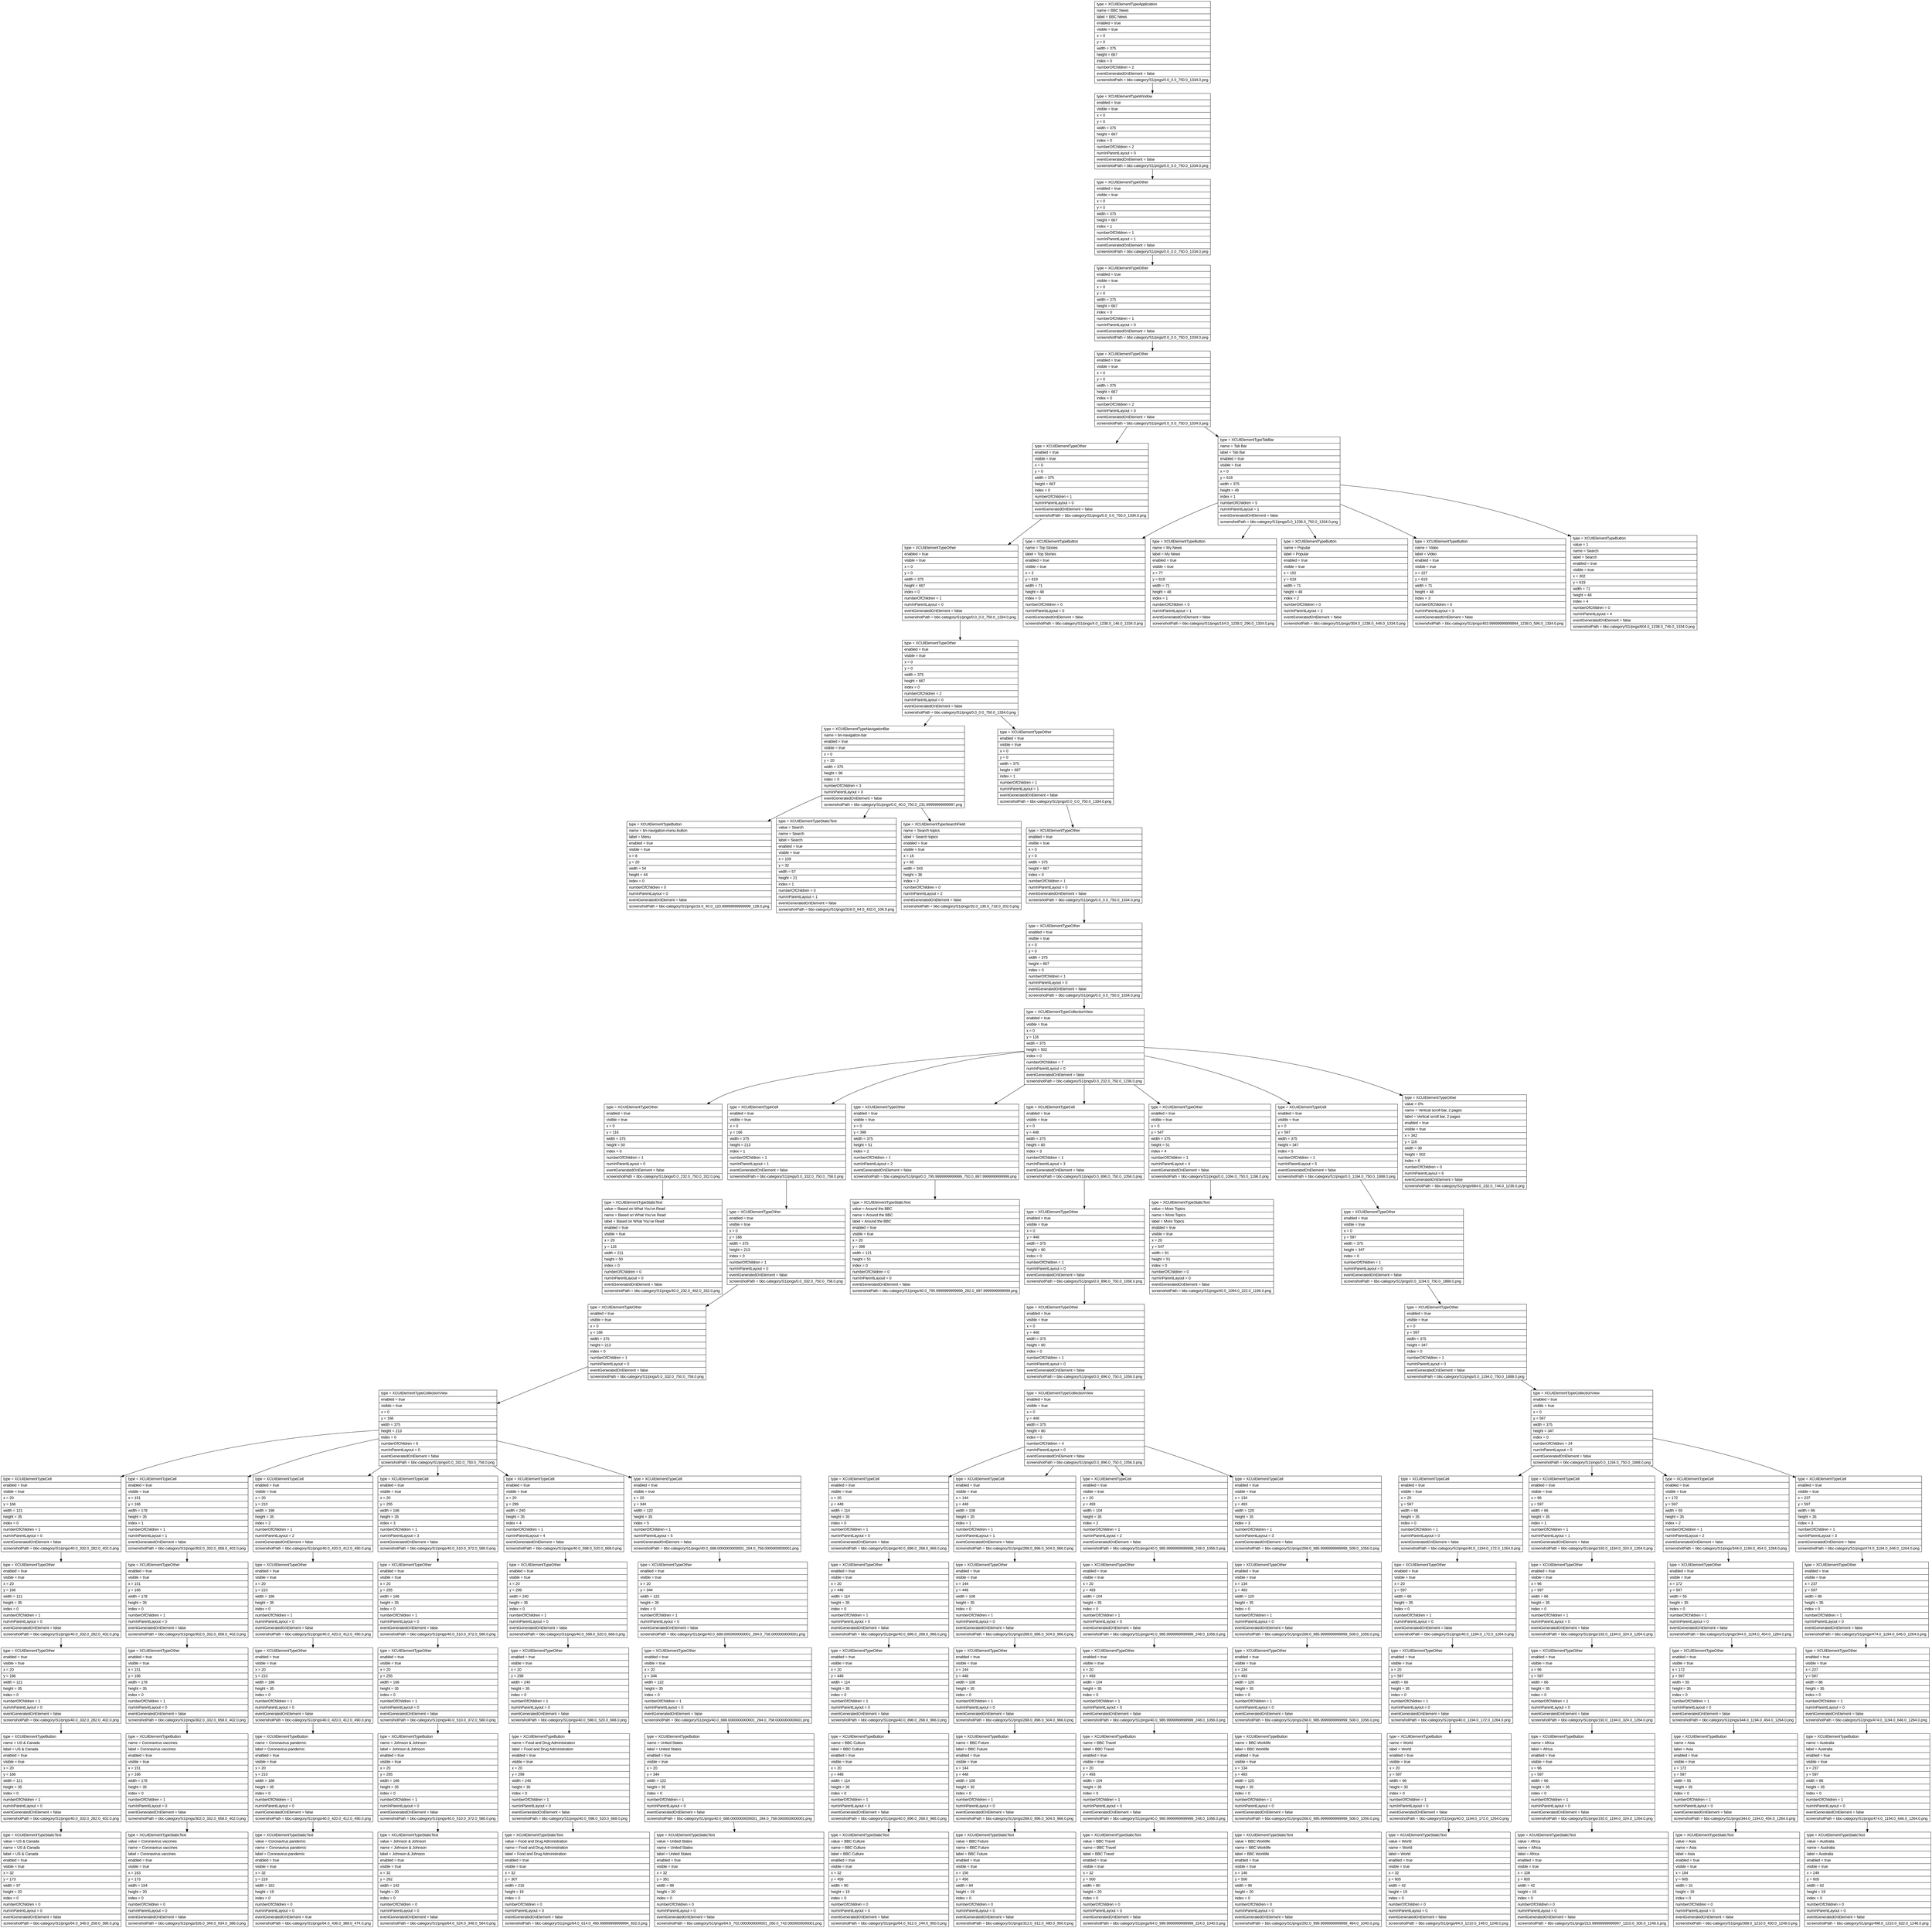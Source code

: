 digraph Layout {

	node [shape=record fontname=Arial];

	0	[label="{type = XCUIElementTypeApplication\l|name = BBC News\l|label = BBC News\l|enabled = true\l|visible = true\l|x = 0\l|y = 0\l|width = 375\l|height = 667\l|index = 0\l|numberOfChildren = 2\l|eventGeneratedOnElement = false \l|screenshotPath = bbc-category/S1/pngs/0.0_0.0_750.0_1334.0.png\l}"]
	1	[label="{type = XCUIElementTypeWindow\l|enabled = true\l|visible = true\l|x = 0\l|y = 0\l|width = 375\l|height = 667\l|index = 0\l|numberOfChildren = 2\l|numInParentLayout = 0\l|eventGeneratedOnElement = false \l|screenshotPath = bbc-category/S1/pngs/0.0_0.0_750.0_1334.0.png\l}"]
	2	[label="{type = XCUIElementTypeOther\l|enabled = true\l|visible = true\l|x = 0\l|y = 0\l|width = 375\l|height = 667\l|index = 1\l|numberOfChildren = 1\l|numInParentLayout = 1\l|eventGeneratedOnElement = false \l|screenshotPath = bbc-category/S1/pngs/0.0_0.0_750.0_1334.0.png\l}"]
	3	[label="{type = XCUIElementTypeOther\l|enabled = true\l|visible = true\l|x = 0\l|y = 0\l|width = 375\l|height = 667\l|index = 0\l|numberOfChildren = 1\l|numInParentLayout = 0\l|eventGeneratedOnElement = false \l|screenshotPath = bbc-category/S1/pngs/0.0_0.0_750.0_1334.0.png\l}"]
	4	[label="{type = XCUIElementTypeOther\l|enabled = true\l|visible = true\l|x = 0\l|y = 0\l|width = 375\l|height = 667\l|index = 0\l|numberOfChildren = 2\l|numInParentLayout = 0\l|eventGeneratedOnElement = false \l|screenshotPath = bbc-category/S1/pngs/0.0_0.0_750.0_1334.0.png\l}"]
	5	[label="{type = XCUIElementTypeOther\l|enabled = true\l|visible = true\l|x = 0\l|y = 0\l|width = 375\l|height = 667\l|index = 0\l|numberOfChildren = 1\l|numInParentLayout = 0\l|eventGeneratedOnElement = false \l|screenshotPath = bbc-category/S1/pngs/0.0_0.0_750.0_1334.0.png\l}"]
	6	[label="{type = XCUIElementTypeTabBar\l|name = Tab Bar\l|label = Tab Bar\l|enabled = true\l|visible = true\l|x = 0\l|y = 618\l|width = 375\l|height = 49\l|index = 1\l|numberOfChildren = 5\l|numInParentLayout = 1\l|eventGeneratedOnElement = false \l|screenshotPath = bbc-category/S1/pngs/0.0_1236.0_750.0_1334.0.png\l}"]
	7	[label="{type = XCUIElementTypeOther\l|enabled = true\l|visible = true\l|x = 0\l|y = 0\l|width = 375\l|height = 667\l|index = 0\l|numberOfChildren = 1\l|numInParentLayout = 0\l|eventGeneratedOnElement = false \l|screenshotPath = bbc-category/S1/pngs/0.0_0.0_750.0_1334.0.png\l}"]
	8	[label="{type = XCUIElementTypeButton\l|name = Top Stories\l|label = Top Stories\l|enabled = true\l|visible = true\l|x = 2\l|y = 619\l|width = 71\l|height = 48\l|index = 0\l|numberOfChildren = 0\l|numInParentLayout = 0\l|eventGeneratedOnElement = false \l|screenshotPath = bbc-category/S1/pngs/4.0_1238.0_146.0_1334.0.png\l}"]
	9	[label="{type = XCUIElementTypeButton\l|name = My News\l|label = My News\l|enabled = true\l|visible = true\l|x = 77\l|y = 619\l|width = 71\l|height = 48\l|index = 1\l|numberOfChildren = 0\l|numInParentLayout = 1\l|eventGeneratedOnElement = false \l|screenshotPath = bbc-category/S1/pngs/154.0_1238.0_296.0_1334.0.png\l}"]
	10	[label="{type = XCUIElementTypeButton\l|name = Popular\l|label = Popular\l|enabled = true\l|visible = true\l|x = 152\l|y = 619\l|width = 71\l|height = 48\l|index = 2\l|numberOfChildren = 0\l|numInParentLayout = 2\l|eventGeneratedOnElement = false \l|screenshotPath = bbc-category/S1/pngs/304.0_1238.0_446.0_1334.0.png\l}"]
	11	[label="{type = XCUIElementTypeButton\l|name = Video\l|label = Video\l|enabled = true\l|visible = true\l|x = 227\l|y = 619\l|width = 71\l|height = 48\l|index = 3\l|numberOfChildren = 0\l|numInParentLayout = 3\l|eventGeneratedOnElement = false \l|screenshotPath = bbc-category/S1/pngs/453.99999999999994_1238.0_596.0_1334.0.png\l}"]
	12	[label="{type = XCUIElementTypeButton\l|value = 1\l|name = Search\l|label = Search\l|enabled = true\l|visible = true\l|x = 302\l|y = 619\l|width = 71\l|height = 48\l|index = 4\l|numberOfChildren = 0\l|numInParentLayout = 4\l|eventGeneratedOnElement = false \l|screenshotPath = bbc-category/S1/pngs/604.0_1238.0_746.0_1334.0.png\l}"]
	13	[label="{type = XCUIElementTypeOther\l|enabled = true\l|visible = true\l|x = 0\l|y = 0\l|width = 375\l|height = 667\l|index = 0\l|numberOfChildren = 2\l|numInParentLayout = 0\l|eventGeneratedOnElement = false \l|screenshotPath = bbc-category/S1/pngs/0.0_0.0_750.0_1334.0.png\l}"]
	14	[label="{type = XCUIElementTypeNavigationBar\l|name = bn-navigation-bar\l|enabled = true\l|visible = true\l|x = 0\l|y = 20\l|width = 375\l|height = 96\l|index = 0\l|numberOfChildren = 3\l|numInParentLayout = 0\l|eventGeneratedOnElement = false \l|screenshotPath = bbc-category/S1/pngs/0.0_40.0_750.0_231.99999999999997.png\l}"]
	15	[label="{type = XCUIElementTypeOther\l|enabled = true\l|visible = true\l|x = 0\l|y = 0\l|width = 375\l|height = 667\l|index = 1\l|numberOfChildren = 1\l|numInParentLayout = 1\l|eventGeneratedOnElement = false \l|screenshotPath = bbc-category/S1/pngs/0.0_0.0_750.0_1334.0.png\l}"]
	16	[label="{type = XCUIElementTypeButton\l|name = bn-navigation-menu-button\l|label = Menu\l|enabled = true\l|visible = true\l|x = 8\l|y = 20\l|width = 54\l|height = 44\l|index = 0\l|numberOfChildren = 0\l|numInParentLayout = 0\l|eventGeneratedOnElement = false \l|screenshotPath = bbc-category/S1/pngs/16.0_40.0_123.99999999999999_128.0.png\l}"]
	17	[label="{type = XCUIElementTypeStaticText\l|value = Search\l|name = Search\l|label = Search\l|enabled = true\l|visible = true\l|x = 159\l|y = 32\l|width = 57\l|height = 21\l|index = 1\l|numberOfChildren = 0\l|numInParentLayout = 1\l|eventGeneratedOnElement = false \l|screenshotPath = bbc-category/S1/pngs/318.0_64.0_432.0_106.0.png\l}"]
	18	[label="{type = XCUIElementTypeSearchField\l|name = Search topics\l|label = Search topics\l|enabled = true\l|visible = true\l|x = 16\l|y = 65\l|width = 343\l|height = 36\l|index = 2\l|numberOfChildren = 0\l|numInParentLayout = 2\l|eventGeneratedOnElement = false \l|screenshotPath = bbc-category/S1/pngs/32.0_130.0_718.0_202.0.png\l}"]
	19	[label="{type = XCUIElementTypeOther\l|enabled = true\l|visible = true\l|x = 0\l|y = 0\l|width = 375\l|height = 667\l|index = 0\l|numberOfChildren = 1\l|numInParentLayout = 0\l|eventGeneratedOnElement = false \l|screenshotPath = bbc-category/S1/pngs/0.0_0.0_750.0_1334.0.png\l}"]
	20	[label="{type = XCUIElementTypeOther\l|enabled = true\l|visible = true\l|x = 0\l|y = 0\l|width = 375\l|height = 667\l|index = 0\l|numberOfChildren = 1\l|numInParentLayout = 0\l|eventGeneratedOnElement = false \l|screenshotPath = bbc-category/S1/pngs/0.0_0.0_750.0_1334.0.png\l}"]
	21	[label="{type = XCUIElementTypeCollectionView\l|enabled = true\l|visible = true\l|x = 0\l|y = 116\l|width = 375\l|height = 502\l|index = 0\l|numberOfChildren = 7\l|numInParentLayout = 0\l|eventGeneratedOnElement = false \l|screenshotPath = bbc-category/S1/pngs/0.0_232.0_750.0_1236.0.png\l}"]
	22	[label="{type = XCUIElementTypeOther\l|enabled = true\l|visible = true\l|x = 0\l|y = 116\l|width = 375\l|height = 50\l|index = 0\l|numberOfChildren = 1\l|numInParentLayout = 0\l|eventGeneratedOnElement = false \l|screenshotPath = bbc-category/S1/pngs/0.0_232.0_750.0_332.0.png\l}"]
	23	[label="{type = XCUIElementTypeCell\l|enabled = true\l|visible = true\l|x = 0\l|y = 166\l|width = 375\l|height = 213\l|index = 1\l|numberOfChildren = 1\l|numInParentLayout = 1\l|eventGeneratedOnElement = false \l|screenshotPath = bbc-category/S1/pngs/0.0_332.0_750.0_758.0.png\l}"]
	24	[label="{type = XCUIElementTypeOther\l|enabled = true\l|visible = true\l|x = 0\l|y = 398\l|width = 375\l|height = 51\l|index = 2\l|numberOfChildren = 1\l|numInParentLayout = 2\l|eventGeneratedOnElement = false \l|screenshotPath = bbc-category/S1/pngs/0.0_795.9999999999999_750.0_897.9999999999999.png\l}"]
	25	[label="{type = XCUIElementTypeCell\l|enabled = true\l|visible = true\l|x = 0\l|y = 448\l|width = 375\l|height = 80\l|index = 3\l|numberOfChildren = 1\l|numInParentLayout = 3\l|eventGeneratedOnElement = false \l|screenshotPath = bbc-category/S1/pngs/0.0_896.0_750.0_1056.0.png\l}"]
	26	[label="{type = XCUIElementTypeOther\l|enabled = true\l|visible = true\l|x = 0\l|y = 547\l|width = 375\l|height = 51\l|index = 4\l|numberOfChildren = 1\l|numInParentLayout = 4\l|eventGeneratedOnElement = false \l|screenshotPath = bbc-category/S1/pngs/0.0_1094.0_750.0_1196.0.png\l}"]
	27	[label="{type = XCUIElementTypeCell\l|enabled = true\l|visible = true\l|x = 0\l|y = 597\l|width = 375\l|height = 347\l|index = 5\l|numberOfChildren = 1\l|numInParentLayout = 5\l|eventGeneratedOnElement = false \l|screenshotPath = bbc-category/S1/pngs/0.0_1194.0_750.0_1888.0.png\l}"]
	28	[label="{type = XCUIElementTypeOther\l|value = 0%\l|name = Vertical scroll bar, 2 pages\l|label = Vertical scroll bar, 2 pages\l|enabled = true\l|visible = true\l|x = 342\l|y = 116\l|width = 30\l|height = 502\l|index = 6\l|numberOfChildren = 0\l|numInParentLayout = 6\l|eventGeneratedOnElement = false \l|screenshotPath = bbc-category/S1/pngs/684.0_232.0_744.0_1236.0.png\l}"]
	29	[label="{type = XCUIElementTypeStaticText\l|value = Based on What You've Read\l|name = Based on What You've Read\l|label = Based on What You've Read\l|enabled = true\l|visible = true\l|x = 20\l|y = 116\l|width = 211\l|height = 50\l|index = 0\l|numberOfChildren = 0\l|numInParentLayout = 0\l|eventGeneratedOnElement = false \l|screenshotPath = bbc-category/S1/pngs/40.0_232.0_462.0_332.0.png\l}"]
	30	[label="{type = XCUIElementTypeOther\l|enabled = true\l|visible = true\l|x = 0\l|y = 166\l|width = 375\l|height = 213\l|index = 0\l|numberOfChildren = 1\l|numInParentLayout = 0\l|eventGeneratedOnElement = false \l|screenshotPath = bbc-category/S1/pngs/0.0_332.0_750.0_758.0.png\l}"]
	31	[label="{type = XCUIElementTypeStaticText\l|value = Around the BBC\l|name = Around the BBC\l|label = Around the BBC\l|enabled = true\l|visible = true\l|x = 20\l|y = 398\l|width = 121\l|height = 51\l|index = 0\l|numberOfChildren = 0\l|numInParentLayout = 0\l|eventGeneratedOnElement = false \l|screenshotPath = bbc-category/S1/pngs/40.0_795.9999999999999_282.0_897.9999999999999.png\l}"]
	32	[label="{type = XCUIElementTypeOther\l|enabled = true\l|visible = true\l|x = 0\l|y = 448\l|width = 375\l|height = 80\l|index = 0\l|numberOfChildren = 1\l|numInParentLayout = 0\l|eventGeneratedOnElement = false \l|screenshotPath = bbc-category/S1/pngs/0.0_896.0_750.0_1056.0.png\l}"]
	33	[label="{type = XCUIElementTypeStaticText\l|value = More Topics\l|name = More Topics\l|label = More Topics\l|enabled = true\l|visible = true\l|x = 20\l|y = 547\l|width = 91\l|height = 51\l|index = 0\l|numberOfChildren = 0\l|numInParentLayout = 0\l|eventGeneratedOnElement = false \l|screenshotPath = bbc-category/S1/pngs/40.0_1094.0_222.0_1196.0.png\l}"]
	34	[label="{type = XCUIElementTypeOther\l|enabled = true\l|visible = true\l|x = 0\l|y = 597\l|width = 375\l|height = 347\l|index = 0\l|numberOfChildren = 1\l|numInParentLayout = 0\l|eventGeneratedOnElement = false \l|screenshotPath = bbc-category/S1/pngs/0.0_1194.0_750.0_1888.0.png\l}"]
	35	[label="{type = XCUIElementTypeOther\l|enabled = true\l|visible = true\l|x = 0\l|y = 166\l|width = 375\l|height = 213\l|index = 0\l|numberOfChildren = 1\l|numInParentLayout = 0\l|eventGeneratedOnElement = false \l|screenshotPath = bbc-category/S1/pngs/0.0_332.0_750.0_758.0.png\l}"]
	36	[label="{type = XCUIElementTypeOther\l|enabled = true\l|visible = true\l|x = 0\l|y = 448\l|width = 375\l|height = 80\l|index = 0\l|numberOfChildren = 1\l|numInParentLayout = 0\l|eventGeneratedOnElement = false \l|screenshotPath = bbc-category/S1/pngs/0.0_896.0_750.0_1056.0.png\l}"]
	37	[label="{type = XCUIElementTypeOther\l|enabled = true\l|visible = true\l|x = 0\l|y = 597\l|width = 375\l|height = 347\l|index = 0\l|numberOfChildren = 1\l|numInParentLayout = 0\l|eventGeneratedOnElement = false \l|screenshotPath = bbc-category/S1/pngs/0.0_1194.0_750.0_1888.0.png\l}"]
	38	[label="{type = XCUIElementTypeCollectionView\l|enabled = true\l|visible = true\l|x = 0\l|y = 166\l|width = 375\l|height = 213\l|index = 0\l|numberOfChildren = 6\l|numInParentLayout = 0\l|eventGeneratedOnElement = false \l|screenshotPath = bbc-category/S1/pngs/0.0_332.0_750.0_758.0.png\l}"]
	39	[label="{type = XCUIElementTypeCollectionView\l|enabled = true\l|visible = true\l|x = 0\l|y = 448\l|width = 375\l|height = 80\l|index = 0\l|numberOfChildren = 4\l|numInParentLayout = 0\l|eventGeneratedOnElement = false \l|screenshotPath = bbc-category/S1/pngs/0.0_896.0_750.0_1056.0.png\l}"]
	40	[label="{type = XCUIElementTypeCollectionView\l|enabled = true\l|visible = true\l|x = 0\l|y = 597\l|width = 375\l|height = 347\l|index = 0\l|numberOfChildren = 24\l|numInParentLayout = 0\l|eventGeneratedOnElement = false \l|screenshotPath = bbc-category/S1/pngs/0.0_1194.0_750.0_1888.0.png\l}"]
	41	[label="{type = XCUIElementTypeCell\l|enabled = true\l|visible = true\l|x = 20\l|y = 166\l|width = 121\l|height = 35\l|index = 0\l|numberOfChildren = 1\l|numInParentLayout = 0\l|eventGeneratedOnElement = false \l|screenshotPath = bbc-category/S1/pngs/40.0_332.0_282.0_402.0.png\l}"]
	42	[label="{type = XCUIElementTypeCell\l|enabled = true\l|visible = true\l|x = 151\l|y = 166\l|width = 178\l|height = 35\l|index = 1\l|numberOfChildren = 1\l|numInParentLayout = 1\l|eventGeneratedOnElement = false \l|screenshotPath = bbc-category/S1/pngs/302.0_332.0_658.0_402.0.png\l}"]
	43	[label="{type = XCUIElementTypeCell\l|enabled = true\l|visible = true\l|x = 20\l|y = 210\l|width = 186\l|height = 35\l|index = 2\l|numberOfChildren = 1\l|numInParentLayout = 2\l|eventGeneratedOnElement = false \l|screenshotPath = bbc-category/S1/pngs/40.0_420.0_412.0_490.0.png\l}"]
	44	[label="{type = XCUIElementTypeCell\l|enabled = true\l|visible = true\l|x = 20\l|y = 255\l|width = 166\l|height = 35\l|index = 3\l|numberOfChildren = 1\l|numInParentLayout = 3\l|eventGeneratedOnElement = false \l|screenshotPath = bbc-category/S1/pngs/40.0_510.0_372.0_580.0.png\l}"]
	45	[label="{type = XCUIElementTypeCell\l|enabled = true\l|visible = true\l|x = 20\l|y = 299\l|width = 240\l|height = 35\l|index = 4\l|numberOfChildren = 1\l|numInParentLayout = 4\l|eventGeneratedOnElement = false \l|screenshotPath = bbc-category/S1/pngs/40.0_598.0_520.0_668.0.png\l}"]
	46	[label="{type = XCUIElementTypeCell\l|enabled = true\l|visible = true\l|x = 20\l|y = 344\l|width = 122\l|height = 35\l|index = 5\l|numberOfChildren = 1\l|numInParentLayout = 5\l|eventGeneratedOnElement = false \l|screenshotPath = bbc-category/S1/pngs/40.0_688.0000000000001_284.0_758.0000000000001.png\l}"]
	47	[label="{type = XCUIElementTypeCell\l|enabled = true\l|visible = true\l|x = 20\l|y = 448\l|width = 114\l|height = 35\l|index = 0\l|numberOfChildren = 1\l|numInParentLayout = 0\l|eventGeneratedOnElement = false \l|screenshotPath = bbc-category/S1/pngs/40.0_896.0_268.0_966.0.png\l}"]
	48	[label="{type = XCUIElementTypeCell\l|enabled = true\l|visible = true\l|x = 144\l|y = 448\l|width = 108\l|height = 35\l|index = 1\l|numberOfChildren = 1\l|numInParentLayout = 1\l|eventGeneratedOnElement = false \l|screenshotPath = bbc-category/S1/pngs/288.0_896.0_504.0_966.0.png\l}"]
	49	[label="{type = XCUIElementTypeCell\l|enabled = true\l|visible = true\l|x = 20\l|y = 493\l|width = 104\l|height = 35\l|index = 2\l|numberOfChildren = 1\l|numInParentLayout = 2\l|eventGeneratedOnElement = false \l|screenshotPath = bbc-category/S1/pngs/40.0_985.9999999999999_248.0_1056.0.png\l}"]
	50	[label="{type = XCUIElementTypeCell\l|enabled = true\l|visible = true\l|x = 134\l|y = 493\l|width = 120\l|height = 35\l|index = 3\l|numberOfChildren = 1\l|numInParentLayout = 3\l|eventGeneratedOnElement = false \l|screenshotPath = bbc-category/S1/pngs/268.0_985.9999999999999_508.0_1056.0.png\l}"]
	51	[label="{type = XCUIElementTypeCell\l|enabled = true\l|visible = true\l|x = 20\l|y = 597\l|width = 66\l|height = 35\l|index = 0\l|numberOfChildren = 1\l|numInParentLayout = 0\l|eventGeneratedOnElement = false \l|screenshotPath = bbc-category/S1/pngs/40.0_1194.0_172.0_1264.0.png\l}"]
	52	[label="{type = XCUIElementTypeCell\l|enabled = true\l|visible = true\l|x = 96\l|y = 597\l|width = 66\l|height = 35\l|index = 1\l|numberOfChildren = 1\l|numInParentLayout = 1\l|eventGeneratedOnElement = false \l|screenshotPath = bbc-category/S1/pngs/192.0_1194.0_324.0_1264.0.png\l}"]
	53	[label="{type = XCUIElementTypeCell\l|enabled = true\l|visible = true\l|x = 172\l|y = 597\l|width = 55\l|height = 35\l|index = 2\l|numberOfChildren = 1\l|numInParentLayout = 2\l|eventGeneratedOnElement = false \l|screenshotPath = bbc-category/S1/pngs/344.0_1194.0_454.0_1264.0.png\l}"]
	54	[label="{type = XCUIElementTypeCell\l|enabled = true\l|visible = true\l|x = 237\l|y = 597\l|width = 86\l|height = 35\l|index = 3\l|numberOfChildren = 1\l|numInParentLayout = 3\l|eventGeneratedOnElement = false \l|screenshotPath = bbc-category/S1/pngs/474.0_1194.0_646.0_1264.0.png\l}"]
	55	[label="{type = XCUIElementTypeOther\l|enabled = true\l|visible = true\l|x = 20\l|y = 166\l|width = 121\l|height = 35\l|index = 0\l|numberOfChildren = 1\l|numInParentLayout = 0\l|eventGeneratedOnElement = false \l|screenshotPath = bbc-category/S1/pngs/40.0_332.0_282.0_402.0.png\l}"]
	56	[label="{type = XCUIElementTypeOther\l|enabled = true\l|visible = true\l|x = 151\l|y = 166\l|width = 178\l|height = 35\l|index = 0\l|numberOfChildren = 1\l|numInParentLayout = 0\l|eventGeneratedOnElement = false \l|screenshotPath = bbc-category/S1/pngs/302.0_332.0_658.0_402.0.png\l}"]
	57	[label="{type = XCUIElementTypeOther\l|enabled = true\l|visible = true\l|x = 20\l|y = 210\l|width = 186\l|height = 35\l|index = 0\l|numberOfChildren = 1\l|numInParentLayout = 0\l|eventGeneratedOnElement = false \l|screenshotPath = bbc-category/S1/pngs/40.0_420.0_412.0_490.0.png\l}"]
	58	[label="{type = XCUIElementTypeOther\l|enabled = true\l|visible = true\l|x = 20\l|y = 255\l|width = 166\l|height = 35\l|index = 0\l|numberOfChildren = 1\l|numInParentLayout = 0\l|eventGeneratedOnElement = false \l|screenshotPath = bbc-category/S1/pngs/40.0_510.0_372.0_580.0.png\l}"]
	59	[label="{type = XCUIElementTypeOther\l|enabled = true\l|visible = true\l|x = 20\l|y = 299\l|width = 240\l|height = 35\l|index = 0\l|numberOfChildren = 1\l|numInParentLayout = 0\l|eventGeneratedOnElement = false \l|screenshotPath = bbc-category/S1/pngs/40.0_598.0_520.0_668.0.png\l}"]
	60	[label="{type = XCUIElementTypeOther\l|enabled = true\l|visible = true\l|x = 20\l|y = 344\l|width = 122\l|height = 35\l|index = 0\l|numberOfChildren = 1\l|numInParentLayout = 0\l|eventGeneratedOnElement = false \l|screenshotPath = bbc-category/S1/pngs/40.0_688.0000000000001_284.0_758.0000000000001.png\l}"]
	61	[label="{type = XCUIElementTypeOther\l|enabled = true\l|visible = true\l|x = 20\l|y = 448\l|width = 114\l|height = 35\l|index = 0\l|numberOfChildren = 1\l|numInParentLayout = 0\l|eventGeneratedOnElement = false \l|screenshotPath = bbc-category/S1/pngs/40.0_896.0_268.0_966.0.png\l}"]
	62	[label="{type = XCUIElementTypeOther\l|enabled = true\l|visible = true\l|x = 144\l|y = 448\l|width = 108\l|height = 35\l|index = 0\l|numberOfChildren = 1\l|numInParentLayout = 0\l|eventGeneratedOnElement = false \l|screenshotPath = bbc-category/S1/pngs/288.0_896.0_504.0_966.0.png\l}"]
	63	[label="{type = XCUIElementTypeOther\l|enabled = true\l|visible = true\l|x = 20\l|y = 493\l|width = 104\l|height = 35\l|index = 0\l|numberOfChildren = 1\l|numInParentLayout = 0\l|eventGeneratedOnElement = false \l|screenshotPath = bbc-category/S1/pngs/40.0_985.9999999999999_248.0_1056.0.png\l}"]
	64	[label="{type = XCUIElementTypeOther\l|enabled = true\l|visible = true\l|x = 134\l|y = 493\l|width = 120\l|height = 35\l|index = 0\l|numberOfChildren = 1\l|numInParentLayout = 0\l|eventGeneratedOnElement = false \l|screenshotPath = bbc-category/S1/pngs/268.0_985.9999999999999_508.0_1056.0.png\l}"]
	65	[label="{type = XCUIElementTypeOther\l|enabled = true\l|visible = true\l|x = 20\l|y = 597\l|width = 66\l|height = 35\l|index = 0\l|numberOfChildren = 1\l|numInParentLayout = 0\l|eventGeneratedOnElement = false \l|screenshotPath = bbc-category/S1/pngs/40.0_1194.0_172.0_1264.0.png\l}"]
	66	[label="{type = XCUIElementTypeOther\l|enabled = true\l|visible = true\l|x = 96\l|y = 597\l|width = 66\l|height = 35\l|index = 0\l|numberOfChildren = 1\l|numInParentLayout = 0\l|eventGeneratedOnElement = false \l|screenshotPath = bbc-category/S1/pngs/192.0_1194.0_324.0_1264.0.png\l}"]
	67	[label="{type = XCUIElementTypeOther\l|enabled = true\l|visible = true\l|x = 172\l|y = 597\l|width = 55\l|height = 35\l|index = 0\l|numberOfChildren = 1\l|numInParentLayout = 0\l|eventGeneratedOnElement = false \l|screenshotPath = bbc-category/S1/pngs/344.0_1194.0_454.0_1264.0.png\l}"]
	68	[label="{type = XCUIElementTypeOther\l|enabled = true\l|visible = true\l|x = 237\l|y = 597\l|width = 86\l|height = 35\l|index = 0\l|numberOfChildren = 1\l|numInParentLayout = 0\l|eventGeneratedOnElement = false \l|screenshotPath = bbc-category/S1/pngs/474.0_1194.0_646.0_1264.0.png\l}"]
	69	[label="{type = XCUIElementTypeOther\l|enabled = true\l|visible = true\l|x = 20\l|y = 166\l|width = 121\l|height = 35\l|index = 0\l|numberOfChildren = 1\l|numInParentLayout = 0\l|eventGeneratedOnElement = false \l|screenshotPath = bbc-category/S1/pngs/40.0_332.0_282.0_402.0.png\l}"]
	70	[label="{type = XCUIElementTypeOther\l|enabled = true\l|visible = true\l|x = 151\l|y = 166\l|width = 178\l|height = 35\l|index = 0\l|numberOfChildren = 1\l|numInParentLayout = 0\l|eventGeneratedOnElement = false \l|screenshotPath = bbc-category/S1/pngs/302.0_332.0_658.0_402.0.png\l}"]
	71	[label="{type = XCUIElementTypeOther\l|enabled = true\l|visible = true\l|x = 20\l|y = 210\l|width = 186\l|height = 35\l|index = 0\l|numberOfChildren = 1\l|numInParentLayout = 0\l|eventGeneratedOnElement = false \l|screenshotPath = bbc-category/S1/pngs/40.0_420.0_412.0_490.0.png\l}"]
	72	[label="{type = XCUIElementTypeOther\l|enabled = true\l|visible = true\l|x = 20\l|y = 255\l|width = 166\l|height = 35\l|index = 0\l|numberOfChildren = 1\l|numInParentLayout = 0\l|eventGeneratedOnElement = false \l|screenshotPath = bbc-category/S1/pngs/40.0_510.0_372.0_580.0.png\l}"]
	73	[label="{type = XCUIElementTypeOther\l|enabled = true\l|visible = true\l|x = 20\l|y = 299\l|width = 240\l|height = 35\l|index = 0\l|numberOfChildren = 1\l|numInParentLayout = 0\l|eventGeneratedOnElement = false \l|screenshotPath = bbc-category/S1/pngs/40.0_598.0_520.0_668.0.png\l}"]
	74	[label="{type = XCUIElementTypeOther\l|enabled = true\l|visible = true\l|x = 20\l|y = 344\l|width = 122\l|height = 35\l|index = 0\l|numberOfChildren = 1\l|numInParentLayout = 0\l|eventGeneratedOnElement = false \l|screenshotPath = bbc-category/S1/pngs/40.0_688.0000000000001_284.0_758.0000000000001.png\l}"]
	75	[label="{type = XCUIElementTypeOther\l|enabled = true\l|visible = true\l|x = 20\l|y = 448\l|width = 114\l|height = 35\l|index = 0\l|numberOfChildren = 1\l|numInParentLayout = 0\l|eventGeneratedOnElement = false \l|screenshotPath = bbc-category/S1/pngs/40.0_896.0_268.0_966.0.png\l}"]
	76	[label="{type = XCUIElementTypeOther\l|enabled = true\l|visible = true\l|x = 144\l|y = 448\l|width = 108\l|height = 35\l|index = 0\l|numberOfChildren = 1\l|numInParentLayout = 0\l|eventGeneratedOnElement = false \l|screenshotPath = bbc-category/S1/pngs/288.0_896.0_504.0_966.0.png\l}"]
	77	[label="{type = XCUIElementTypeOther\l|enabled = true\l|visible = true\l|x = 20\l|y = 493\l|width = 104\l|height = 35\l|index = 0\l|numberOfChildren = 1\l|numInParentLayout = 0\l|eventGeneratedOnElement = false \l|screenshotPath = bbc-category/S1/pngs/40.0_985.9999999999999_248.0_1056.0.png\l}"]
	78	[label="{type = XCUIElementTypeOther\l|enabled = true\l|visible = true\l|x = 134\l|y = 493\l|width = 120\l|height = 35\l|index = 0\l|numberOfChildren = 1\l|numInParentLayout = 0\l|eventGeneratedOnElement = false \l|screenshotPath = bbc-category/S1/pngs/268.0_985.9999999999999_508.0_1056.0.png\l}"]
	79	[label="{type = XCUIElementTypeOther\l|enabled = true\l|visible = true\l|x = 20\l|y = 597\l|width = 66\l|height = 35\l|index = 0\l|numberOfChildren = 1\l|numInParentLayout = 0\l|eventGeneratedOnElement = false \l|screenshotPath = bbc-category/S1/pngs/40.0_1194.0_172.0_1264.0.png\l}"]
	80	[label="{type = XCUIElementTypeOther\l|enabled = true\l|visible = true\l|x = 96\l|y = 597\l|width = 66\l|height = 35\l|index = 0\l|numberOfChildren = 1\l|numInParentLayout = 0\l|eventGeneratedOnElement = false \l|screenshotPath = bbc-category/S1/pngs/192.0_1194.0_324.0_1264.0.png\l}"]
	81	[label="{type = XCUIElementTypeOther\l|enabled = true\l|visible = true\l|x = 172\l|y = 597\l|width = 55\l|height = 35\l|index = 0\l|numberOfChildren = 1\l|numInParentLayout = 0\l|eventGeneratedOnElement = false \l|screenshotPath = bbc-category/S1/pngs/344.0_1194.0_454.0_1264.0.png\l}"]
	82	[label="{type = XCUIElementTypeOther\l|enabled = true\l|visible = true\l|x = 237\l|y = 597\l|width = 86\l|height = 35\l|index = 0\l|numberOfChildren = 1\l|numInParentLayout = 0\l|eventGeneratedOnElement = false \l|screenshotPath = bbc-category/S1/pngs/474.0_1194.0_646.0_1264.0.png\l}"]
	83	[label="{type = XCUIElementTypeButton\l|name = US & Canada\l|label = US & Canada\l|enabled = true\l|visible = true\l|x = 20\l|y = 166\l|width = 121\l|height = 35\l|index = 0\l|numberOfChildren = 1\l|numInParentLayout = 0\l|eventGeneratedOnElement = false \l|screenshotPath = bbc-category/S1/pngs/40.0_332.0_282.0_402.0.png\l}"]
	84	[label="{type = XCUIElementTypeButton\l|name = Coronavirus vaccines\l|label = Coronavirus vaccines\l|enabled = true\l|visible = true\l|x = 151\l|y = 166\l|width = 178\l|height = 35\l|index = 0\l|numberOfChildren = 1\l|numInParentLayout = 0\l|eventGeneratedOnElement = false \l|screenshotPath = bbc-category/S1/pngs/302.0_332.0_658.0_402.0.png\l}"]
	85	[label="{type = XCUIElementTypeButton\l|name = Coronavirus pandemic\l|label = Coronavirus pandemic\l|enabled = true\l|visible = true\l|x = 20\l|y = 210\l|width = 186\l|height = 35\l|index = 0\l|numberOfChildren = 1\l|numInParentLayout = 0\l|eventGeneratedOnElement = false \l|screenshotPath = bbc-category/S1/pngs/40.0_420.0_412.0_490.0.png\l}"]
	86	[label="{type = XCUIElementTypeButton\l|name = Johnson & Johnson\l|label = Johnson & Johnson\l|enabled = true\l|visible = true\l|x = 20\l|y = 255\l|width = 166\l|height = 35\l|index = 0\l|numberOfChildren = 1\l|numInParentLayout = 0\l|eventGeneratedOnElement = false \l|screenshotPath = bbc-category/S1/pngs/40.0_510.0_372.0_580.0.png\l}"]
	87	[label="{type = XCUIElementTypeButton\l|name = Food and Drug Administration\l|label = Food and Drug Administration\l|enabled = true\l|visible = true\l|x = 20\l|y = 299\l|width = 240\l|height = 35\l|index = 0\l|numberOfChildren = 1\l|numInParentLayout = 0\l|eventGeneratedOnElement = false \l|screenshotPath = bbc-category/S1/pngs/40.0_598.0_520.0_668.0.png\l}"]
	88	[label="{type = XCUIElementTypeButton\l|name = United States\l|label = United States\l|enabled = true\l|visible = true\l|x = 20\l|y = 344\l|width = 122\l|height = 35\l|index = 0\l|numberOfChildren = 1\l|numInParentLayout = 0\l|eventGeneratedOnElement = false \l|screenshotPath = bbc-category/S1/pngs/40.0_688.0000000000001_284.0_758.0000000000001.png\l}"]
	89	[label="{type = XCUIElementTypeButton\l|name = BBC Culture\l|label = BBC Culture\l|enabled = true\l|visible = true\l|x = 20\l|y = 448\l|width = 114\l|height = 35\l|index = 0\l|numberOfChildren = 1\l|numInParentLayout = 0\l|eventGeneratedOnElement = false \l|screenshotPath = bbc-category/S1/pngs/40.0_896.0_268.0_966.0.png\l}"]
	90	[label="{type = XCUIElementTypeButton\l|name = BBC Future\l|label = BBC Future\l|enabled = true\l|visible = true\l|x = 144\l|y = 448\l|width = 108\l|height = 35\l|index = 0\l|numberOfChildren = 1\l|numInParentLayout = 0\l|eventGeneratedOnElement = false \l|screenshotPath = bbc-category/S1/pngs/288.0_896.0_504.0_966.0.png\l}"]
	91	[label="{type = XCUIElementTypeButton\l|name = BBC Travel\l|label = BBC Travel\l|enabled = true\l|visible = true\l|x = 20\l|y = 493\l|width = 104\l|height = 35\l|index = 0\l|numberOfChildren = 1\l|numInParentLayout = 0\l|eventGeneratedOnElement = false \l|screenshotPath = bbc-category/S1/pngs/40.0_985.9999999999999_248.0_1056.0.png\l}"]
	92	[label="{type = XCUIElementTypeButton\l|name = BBC Worklife\l|label = BBC Worklife\l|enabled = true\l|visible = true\l|x = 134\l|y = 493\l|width = 120\l|height = 35\l|index = 0\l|numberOfChildren = 1\l|numInParentLayout = 0\l|eventGeneratedOnElement = false \l|screenshotPath = bbc-category/S1/pngs/268.0_985.9999999999999_508.0_1056.0.png\l}"]
	93	[label="{type = XCUIElementTypeButton\l|name = World\l|label = World\l|enabled = true\l|visible = true\l|x = 20\l|y = 597\l|width = 66\l|height = 35\l|index = 0\l|numberOfChildren = 1\l|numInParentLayout = 0\l|eventGeneratedOnElement = false \l|screenshotPath = bbc-category/S1/pngs/40.0_1194.0_172.0_1264.0.png\l}"]
	94	[label="{type = XCUIElementTypeButton\l|name = Africa\l|label = Africa\l|enabled = true\l|visible = true\l|x = 96\l|y = 597\l|width = 66\l|height = 35\l|index = 0\l|numberOfChildren = 1\l|numInParentLayout = 0\l|eventGeneratedOnElement = false \l|screenshotPath = bbc-category/S1/pngs/192.0_1194.0_324.0_1264.0.png\l}"]
	95	[label="{type = XCUIElementTypeButton\l|name = Asia\l|label = Asia\l|enabled = true\l|visible = true\l|x = 172\l|y = 597\l|width = 55\l|height = 35\l|index = 0\l|numberOfChildren = 1\l|numInParentLayout = 0\l|eventGeneratedOnElement = false \l|screenshotPath = bbc-category/S1/pngs/344.0_1194.0_454.0_1264.0.png\l}"]
	96	[label="{type = XCUIElementTypeButton\l|name = Australia\l|label = Australia\l|enabled = true\l|visible = true\l|x = 237\l|y = 597\l|width = 86\l|height = 35\l|index = 0\l|numberOfChildren = 1\l|numInParentLayout = 0\l|eventGeneratedOnElement = false \l|screenshotPath = bbc-category/S1/pngs/474.0_1194.0_646.0_1264.0.png\l}"]
	97	[label="{type = XCUIElementTypeStaticText\l|value = US & Canada\l|name = US & Canada\l|label = US & Canada\l|enabled = true\l|visible = true\l|x = 32\l|y = 173\l|width = 97\l|height = 20\l|index = 0\l|numberOfChildren = 0\l|numInParentLayout = 0\l|eventGeneratedOnElement = false \l|screenshotPath = bbc-category/S1/pngs/64.0_346.0_258.0_386.0.png\l}"]
	98	[label="{type = XCUIElementTypeStaticText\l|value = Coronavirus vaccines\l|name = Coronavirus vaccines\l|label = Coronavirus vaccines\l|enabled = true\l|visible = true\l|x = 163\l|y = 173\l|width = 154\l|height = 20\l|index = 0\l|numberOfChildren = 0\l|numInParentLayout = 0\l|eventGeneratedOnElement = false \l|screenshotPath = bbc-category/S1/pngs/326.0_346.0_634.0_386.0.png\l}"]
	99	[label="{type = XCUIElementTypeStaticText\l|value = Coronavirus pandemic\l|name = Coronavirus pandemic\l|label = Coronavirus pandemic\l|enabled = true\l|visible = true\l|x = 32\l|y = 218\l|width = 162\l|height = 19\l|index = 0\l|numberOfChildren = 0\l|numInParentLayout = 0\l|eventGeneratedOnElement = true \l|screenshotPath = bbc-category/S1/pngs/64.0_436.0_388.0_474.0.png\l}"]
	100	[label="{type = XCUIElementTypeStaticText\l|value = Johnson & Johnson\l|name = Johnson & Johnson\l|label = Johnson & Johnson\l|enabled = true\l|visible = true\l|x = 32\l|y = 262\l|width = 142\l|height = 20\l|index = 0\l|numberOfChildren = 0\l|numInParentLayout = 0\l|eventGeneratedOnElement = false \l|screenshotPath = bbc-category/S1/pngs/64.0_524.0_348.0_564.0.png\l}"]
	101	[label="{type = XCUIElementTypeStaticText\l|value = Food and Drug Administration\l|name = Food and Drug Administration\l|label = Food and Drug Administration\l|enabled = true\l|visible = true\l|x = 32\l|y = 307\l|width = 216\l|height = 19\l|index = 0\l|numberOfChildren = 0\l|numInParentLayout = 0\l|eventGeneratedOnElement = false \l|screenshotPath = bbc-category/S1/pngs/64.0_614.0_495.99999999999994_652.0.png\l}"]
	102	[label="{type = XCUIElementTypeStaticText\l|value = United States\l|name = United States\l|label = United States\l|enabled = true\l|visible = true\l|x = 32\l|y = 351\l|width = 98\l|height = 20\l|index = 0\l|numberOfChildren = 0\l|numInParentLayout = 0\l|eventGeneratedOnElement = false \l|screenshotPath = bbc-category/S1/pngs/64.0_702.0000000000001_260.0_742.0000000000001.png\l}"]
	103	[label="{type = XCUIElementTypeStaticText\l|value = BBC Culture\l|name = BBC Culture\l|label = BBC Culture\l|enabled = true\l|visible = true\l|x = 32\l|y = 456\l|width = 90\l|height = 19\l|index = 0\l|numberOfChildren = 0\l|numInParentLayout = 0\l|eventGeneratedOnElement = false \l|screenshotPath = bbc-category/S1/pngs/64.0_912.0_244.0_950.0.png\l}"]
	104	[label="{type = XCUIElementTypeStaticText\l|value = BBC Future\l|name = BBC Future\l|label = BBC Future\l|enabled = true\l|visible = true\l|x = 156\l|y = 456\l|width = 84\l|height = 19\l|index = 0\l|numberOfChildren = 0\l|numInParentLayout = 0\l|eventGeneratedOnElement = false \l|screenshotPath = bbc-category/S1/pngs/312.0_912.0_480.0_950.0.png\l}"]
	105	[label="{type = XCUIElementTypeStaticText\l|value = BBC Travel\l|name = BBC Travel\l|label = BBC Travel\l|enabled = true\l|visible = true\l|x = 32\l|y = 500\l|width = 80\l|height = 20\l|index = 0\l|numberOfChildren = 0\l|numInParentLayout = 0\l|eventGeneratedOnElement = false \l|screenshotPath = bbc-category/S1/pngs/64.0_999.9999999999999_224.0_1040.0.png\l}"]
	106	[label="{type = XCUIElementTypeStaticText\l|value = BBC Worklife\l|name = BBC Worklife\l|label = BBC Worklife\l|enabled = true\l|visible = true\l|x = 146\l|y = 500\l|width = 96\l|height = 20\l|index = 0\l|numberOfChildren = 0\l|numInParentLayout = 0\l|eventGeneratedOnElement = false \l|screenshotPath = bbc-category/S1/pngs/292.0_999.9999999999999_484.0_1040.0.png\l}"]
	107	[label="{type = XCUIElementTypeStaticText\l|value = World\l|name = World\l|label = World\l|enabled = true\l|visible = true\l|x = 32\l|y = 605\l|width = 42\l|height = 19\l|index = 0\l|numberOfChildren = 0\l|numInParentLayout = 0\l|eventGeneratedOnElement = false \l|screenshotPath = bbc-category/S1/pngs/64.0_1210.0_148.0_1248.0.png\l}"]
	108	[label="{type = XCUIElementTypeStaticText\l|value = Africa\l|name = Africa\l|label = Africa\l|enabled = true\l|visible = true\l|x = 108\l|y = 605\l|width = 42\l|height = 19\l|index = 0\l|numberOfChildren = 0\l|numInParentLayout = 0\l|eventGeneratedOnElement = false \l|screenshotPath = bbc-category/S1/pngs/215.99999999999997_1210.0_300.0_1248.0.png\l}"]
	109	[label="{type = XCUIElementTypeStaticText\l|value = Asia\l|name = Asia\l|label = Asia\l|enabled = true\l|visible = true\l|x = 184\l|y = 605\l|width = 31\l|height = 19\l|index = 0\l|numberOfChildren = 0\l|numInParentLayout = 0\l|eventGeneratedOnElement = false \l|screenshotPath = bbc-category/S1/pngs/368.0_1210.0_430.0_1248.0.png\l}"]
	110	[label="{type = XCUIElementTypeStaticText\l|value = Australia\l|name = Australia\l|label = Australia\l|enabled = true\l|visible = true\l|x = 249\l|y = 605\l|width = 62\l|height = 19\l|index = 0\l|numberOfChildren = 0\l|numInParentLayout = 0\l|eventGeneratedOnElement = false \l|screenshotPath = bbc-category/S1/pngs/498.0_1210.0_622.0_1248.0.png\l}"]


	0 -> 1
	1 -> 2
	2 -> 3
	3 -> 4
	4 -> 5
	4 -> 6
	5 -> 7
	6 -> 8
	6 -> 9
	6 -> 10
	6 -> 11
	6 -> 12
	7 -> 13
	13 -> 14
	13 -> 15
	14 -> 16
	14 -> 17
	14 -> 18
	15 -> 19
	19 -> 20
	20 -> 21
	21 -> 22
	21 -> 23
	21 -> 24
	21 -> 25
	21 -> 26
	21 -> 27
	21 -> 28
	22 -> 29
	23 -> 30
	24 -> 31
	25 -> 32
	26 -> 33
	27 -> 34
	30 -> 35
	32 -> 36
	34 -> 37
	35 -> 38
	36 -> 39
	37 -> 40
	38 -> 41
	38 -> 42
	38 -> 43
	38 -> 44
	38 -> 45
	38 -> 46
	39 -> 47
	39 -> 48
	39 -> 49
	39 -> 50
	40 -> 51
	40 -> 52
	40 -> 53
	40 -> 54
	41 -> 55
	42 -> 56
	43 -> 57
	44 -> 58
	45 -> 59
	46 -> 60
	47 -> 61
	48 -> 62
	49 -> 63
	50 -> 64
	51 -> 65
	52 -> 66
	53 -> 67
	54 -> 68
	55 -> 69
	56 -> 70
	57 -> 71
	58 -> 72
	59 -> 73
	60 -> 74
	61 -> 75
	62 -> 76
	63 -> 77
	64 -> 78
	65 -> 79
	66 -> 80
	67 -> 81
	68 -> 82
	69 -> 83
	70 -> 84
	71 -> 85
	72 -> 86
	73 -> 87
	74 -> 88
	75 -> 89
	76 -> 90
	77 -> 91
	78 -> 92
	79 -> 93
	80 -> 94
	81 -> 95
	82 -> 96
	83 -> 97
	84 -> 98
	85 -> 99
	86 -> 100
	87 -> 101
	88 -> 102
	89 -> 103
	90 -> 104
	91 -> 105
	92 -> 106
	93 -> 107
	94 -> 108
	95 -> 109
	96 -> 110


}